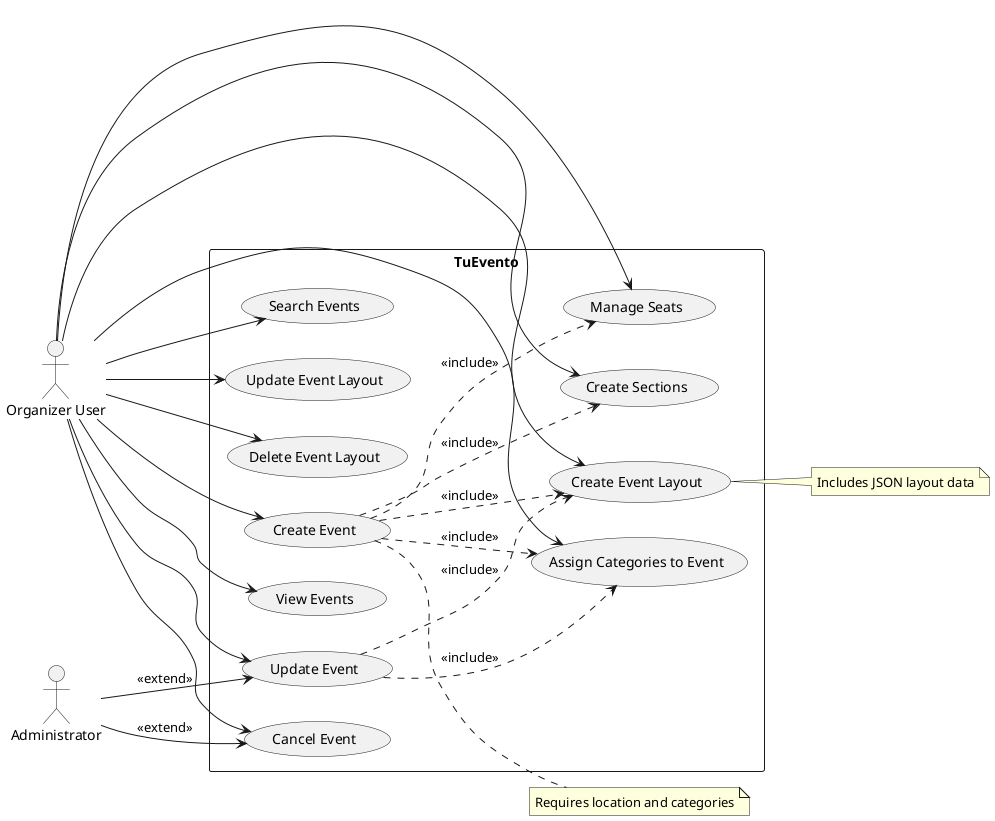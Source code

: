 @startuml Event Creation Use Case Diagram

left to right direction

actor "Organizer User" as Organizer
actor "Administrator" as Admin

rectangle "TuEvento" {
    usecase "Create Event" as UC1
    usecase "Update Event" as UC2
    usecase "Cancel Event" as UC3
    usecase "View Events" as UC4
    usecase "Search Events" as UC5
    usecase "Assign Categories to Event" as UC6
    usecase "Create Event Layout" as UC7
    usecase "Update Event Layout" as UC8
    usecase "Delete Event Layout" as UC9
    usecase "Create Sections" as UC10
    usecase "Manage Seats" as UC11
}

Organizer --> UC1
Organizer --> UC2
Organizer --> UC3
Organizer --> UC4
Organizer --> UC5
Organizer --> UC6
Organizer --> UC7
Organizer --> UC8
Organizer --> UC9
Organizer --> UC10
Organizer --> UC11

Admin --> UC2 : <<extend>>
Admin --> UC3 : <<extend>>

UC1 ..> UC6 : <<include>>
UC1 ..> UC7 : <<include>>
UC1 ..> UC10 : <<include>>
UC1 ..> UC11 : <<include>>

UC2 ..> UC6 : <<include>>
UC2 ..> UC7 : <<include>>

note right of UC1
    Requires location and categories
end note

note right of UC7
    Includes JSON layout data
end note

@enduml